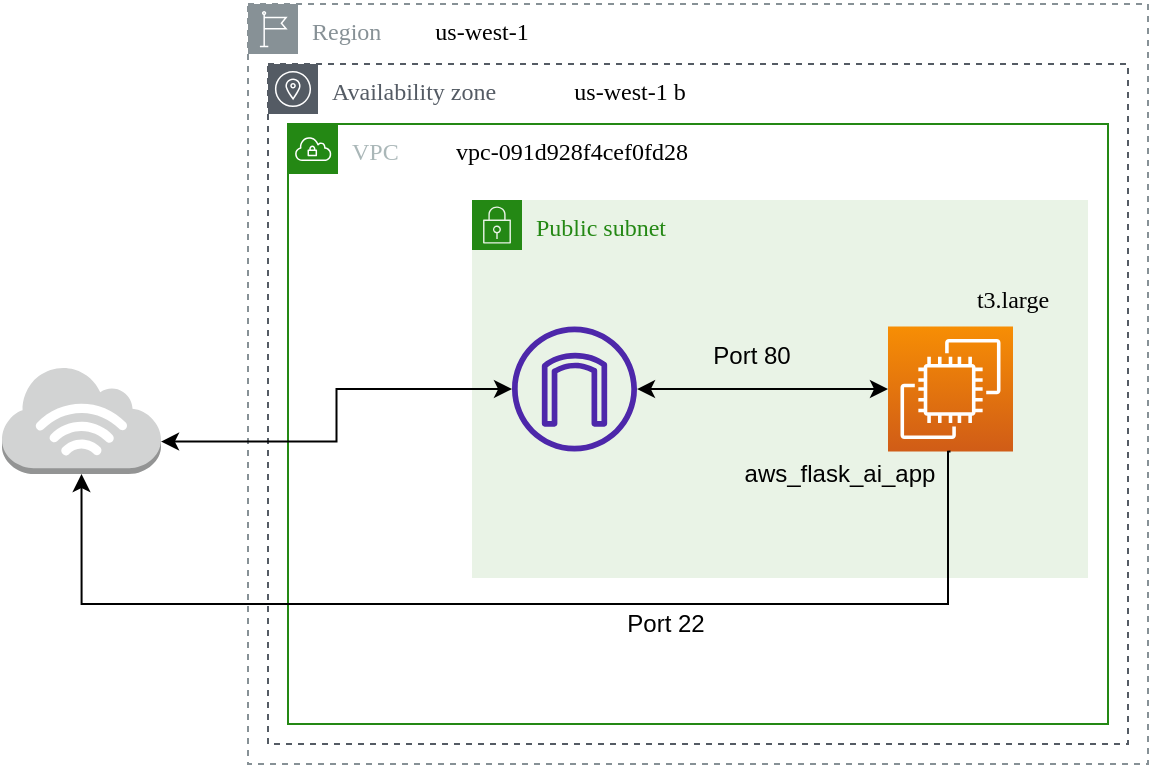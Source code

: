 <mxfile version="21.6.2" type="github">
  <diagram name="Page-1" id="_LPVEoF3XmgwlrlQNc1Z">
    <mxGraphModel dx="1434" dy="820" grid="1" gridSize="10" guides="1" tooltips="1" connect="1" arrows="1" fold="1" page="1" pageScale="1" pageWidth="1600" pageHeight="900" math="0" shadow="0">
      <root>
        <mxCell id="0" />
        <mxCell id="1" parent="0" />
        <mxCell id="8saEMStAEFfvwQkuhHxn-32" value="Region" style="outlineConnect=0;gradientColor=none;html=1;whiteSpace=wrap;fontSize=12;fontStyle=0;shape=mxgraph.aws4.group;grIcon=mxgraph.aws4.group_region;strokeColor=#879196;fillColor=none;verticalAlign=top;align=left;spacingLeft=30;fontColor=#879196;dashed=1;hachureGap=4;fontFamily=Verdana;" vertex="1" parent="1">
          <mxGeometry x="350" y="230" width="450" height="380" as="geometry" />
        </mxCell>
        <mxCell id="8saEMStAEFfvwQkuhHxn-33" value="&lt;font style=&quot;font-size: 12px;&quot;&gt;us-west-1&lt;/font&gt;" style="text;html=1;strokeColor=none;fillColor=none;align=center;verticalAlign=middle;whiteSpace=wrap;rounded=0;fontSize=20;fontFamily=Verdana;" vertex="1" parent="1">
          <mxGeometry x="432" y="230" width="70" height="20" as="geometry" />
        </mxCell>
        <mxCell id="8saEMStAEFfvwQkuhHxn-34" value="Availability zone" style="outlineConnect=0;gradientColor=none;html=1;whiteSpace=wrap;fontSize=12;fontStyle=0;shape=mxgraph.aws4.group;grIcon=mxgraph.aws4.group_availability_zone;strokeColor=#545B64;fillColor=none;verticalAlign=top;align=left;spacingLeft=30;fontColor=#545B64;dashed=1;hachureGap=4;fontFamily=Verdana;" vertex="1" parent="1">
          <mxGeometry x="360" y="260" width="430" height="340" as="geometry" />
        </mxCell>
        <mxCell id="8saEMStAEFfvwQkuhHxn-35" value="&lt;font style=&quot;font-size: 12px;&quot;&gt;us-west-1 b&lt;br&gt;&lt;/font&gt;" style="text;html=1;strokeColor=none;fillColor=none;align=center;verticalAlign=middle;whiteSpace=wrap;rounded=0;fontSize=20;fontFamily=Verdana;" vertex="1" parent="1">
          <mxGeometry x="502" y="260" width="78" height="20" as="geometry" />
        </mxCell>
        <mxCell id="8saEMStAEFfvwQkuhHxn-36" value="VPC" style="points=[[0,0],[0.25,0],[0.5,0],[0.75,0],[1,0],[1,0.25],[1,0.5],[1,0.75],[1,1],[0.75,1],[0.5,1],[0.25,1],[0,1],[0,0.75],[0,0.5],[0,0.25]];outlineConnect=0;gradientColor=none;html=1;whiteSpace=wrap;fontSize=12;fontStyle=0;container=1;pointerEvents=0;collapsible=0;recursiveResize=0;shape=mxgraph.aws4.group;grIcon=mxgraph.aws4.group_vpc;strokeColor=#248814;fillColor=none;verticalAlign=top;align=left;spacingLeft=30;fontColor=#AAB7B8;dashed=0;hachureGap=4;fontFamily=Verdana;" vertex="1" parent="1">
          <mxGeometry x="370" y="290" width="410" height="300" as="geometry" />
        </mxCell>
        <mxCell id="8saEMStAEFfvwQkuhHxn-37" value="&lt;font style=&quot;font-size: 12px;&quot; face=&quot;Verdana&quot;&gt;vpc-091d928f4cef0fd28&lt;/font&gt;" style="text;html=1;strokeColor=none;fillColor=none;align=center;verticalAlign=middle;whiteSpace=wrap;rounded=0;fontSize=20;fontFamily=Architects Daughter;" vertex="1" parent="8saEMStAEFfvwQkuhHxn-36">
          <mxGeometry x="52" width="180" height="22" as="geometry" />
        </mxCell>
        <mxCell id="8saEMStAEFfvwQkuhHxn-42" value="Public subnet" style="points=[[0,0],[0.25,0],[0.5,0],[0.75,0],[1,0],[1,0.25],[1,0.5],[1,0.75],[1,1],[0.75,1],[0.5,1],[0.25,1],[0,1],[0,0.75],[0,0.5],[0,0.25]];outlineConnect=0;gradientColor=none;html=1;whiteSpace=wrap;fontSize=12;fontStyle=0;container=1;pointerEvents=0;collapsible=0;recursiveResize=0;shape=mxgraph.aws4.group;grIcon=mxgraph.aws4.group_security_group;grStroke=0;strokeColor=#248814;fillColor=#E9F3E6;verticalAlign=top;align=left;spacingLeft=30;fontColor=#248814;dashed=0;hachureGap=4;fontFamily=Verdana;" vertex="1" parent="8saEMStAEFfvwQkuhHxn-36">
          <mxGeometry x="92" y="38" width="308" height="189" as="geometry" />
        </mxCell>
        <mxCell id="8saEMStAEFfvwQkuhHxn-44" value="" style="points=[[0,0,0],[0.25,0,0],[0.5,0,0],[0.75,0,0],[1,0,0],[0,1,0],[0.25,1,0],[0.5,1,0],[0.75,1,0],[1,1,0],[0,0.25,0],[0,0.5,0],[0,0.75,0],[1,0.25,0],[1,0.5,0],[1,0.75,0]];outlineConnect=0;fontColor=#232F3E;gradientColor=#F78E04;gradientDirection=north;fillColor=#D05C17;strokeColor=#ffffff;dashed=0;verticalLabelPosition=bottom;verticalAlign=top;align=center;html=1;fontSize=12;fontStyle=0;aspect=fixed;shape=mxgraph.aws4.resourceIcon;resIcon=mxgraph.aws4.ec2;hachureGap=4;fontFamily=Architects Daughter;fontSource=https%3A%2F%2Ffonts.googleapis.com%2Fcss%3Ffamily%3DArchitects%2BDaughter;" vertex="1" parent="8saEMStAEFfvwQkuhHxn-42">
          <mxGeometry x="208" y="63.25" width="62.5" height="62.5" as="geometry" />
        </mxCell>
        <mxCell id="8saEMStAEFfvwQkuhHxn-48" value="" style="edgeStyle=orthogonalEdgeStyle;rounded=0;orthogonalLoop=1;jettySize=auto;html=1;startArrow=classic;startFill=1;entryX=0;entryY=0.5;entryDx=0;entryDy=0;entryPerimeter=0;" edge="1" parent="8saEMStAEFfvwQkuhHxn-42" source="8saEMStAEFfvwQkuhHxn-49" target="8saEMStAEFfvwQkuhHxn-44">
          <mxGeometry relative="1" as="geometry">
            <mxPoint x="146" y="94.5" as="targetPoint" />
          </mxGeometry>
        </mxCell>
        <mxCell id="8saEMStAEFfvwQkuhHxn-49" value="" style="sketch=0;outlineConnect=0;fontColor=#232F3E;gradientColor=none;fillColor=#4D27AA;strokeColor=none;dashed=0;verticalLabelPosition=bottom;verticalAlign=top;align=center;html=1;fontSize=12;fontStyle=0;aspect=fixed;pointerEvents=1;shape=mxgraph.aws4.internet_gateway;" vertex="1" parent="8saEMStAEFfvwQkuhHxn-42">
          <mxGeometry x="20" y="63.25" width="62.5" height="62.5" as="geometry" />
        </mxCell>
        <mxCell id="8saEMStAEFfvwQkuhHxn-51" value="Port 80" style="text;html=1;strokeColor=none;fillColor=none;align=center;verticalAlign=middle;whiteSpace=wrap;rounded=0;" vertex="1" parent="8saEMStAEFfvwQkuhHxn-42">
          <mxGeometry x="70.5" y="63.25" width="137.5" height="30" as="geometry" />
        </mxCell>
        <mxCell id="8saEMStAEFfvwQkuhHxn-41" value="&lt;font face=&quot;Verdana&quot;&gt;t3.large&lt;/font&gt;" style="text;html=1;strokeColor=none;fillColor=none;align=center;verticalAlign=middle;whiteSpace=wrap;rounded=0;fontSize=12;fontFamily=Architects Daughter;" vertex="1" parent="8saEMStAEFfvwQkuhHxn-42">
          <mxGeometry x="208" y="42" width="125" height="15" as="geometry" />
        </mxCell>
        <mxCell id="8saEMStAEFfvwQkuhHxn-55" value="" style="outlineConnect=0;dashed=0;verticalLabelPosition=bottom;verticalAlign=top;align=center;html=1;shape=mxgraph.aws3.internet_3;fillColor=#D2D3D3;gradientColor=none;" vertex="1" parent="1">
          <mxGeometry x="227" y="411" width="79.5" height="54" as="geometry" />
        </mxCell>
        <mxCell id="8saEMStAEFfvwQkuhHxn-56" style="edgeStyle=orthogonalEdgeStyle;rounded=0;orthogonalLoop=1;jettySize=auto;html=1;entryX=1;entryY=0.7;entryDx=0;entryDy=0;entryPerimeter=0;startArrow=classic;startFill=1;" edge="1" parent="1" source="8saEMStAEFfvwQkuhHxn-49" target="8saEMStAEFfvwQkuhHxn-55">
          <mxGeometry relative="1" as="geometry" />
        </mxCell>
        <mxCell id="8saEMStAEFfvwQkuhHxn-60" style="edgeStyle=orthogonalEdgeStyle;rounded=0;orthogonalLoop=1;jettySize=auto;html=1;exitX=0.5;exitY=1;exitDx=0;exitDy=0;exitPerimeter=0;entryX=0.5;entryY=1;entryDx=0;entryDy=0;entryPerimeter=0;" edge="1" parent="1" source="8saEMStAEFfvwQkuhHxn-44" target="8saEMStAEFfvwQkuhHxn-55">
          <mxGeometry relative="1" as="geometry">
            <Array as="points">
              <mxPoint x="700" y="454" />
              <mxPoint x="700" y="530" />
              <mxPoint x="267" y="530" />
            </Array>
          </mxGeometry>
        </mxCell>
        <mxCell id="8saEMStAEFfvwQkuhHxn-62" value="Port 22" style="text;html=1;strokeColor=none;fillColor=none;align=center;verticalAlign=middle;whiteSpace=wrap;rounded=0;" vertex="1" parent="1">
          <mxGeometry x="530" y="525" width="58" height="30" as="geometry" />
        </mxCell>
        <mxCell id="8saEMStAEFfvwQkuhHxn-65" value="aws_flask_ai_app" style="text;html=1;strokeColor=none;fillColor=none;align=center;verticalAlign=middle;whiteSpace=wrap;rounded=0;" vertex="1" parent="1">
          <mxGeometry x="588" y="450" width="116" height="30" as="geometry" />
        </mxCell>
      </root>
    </mxGraphModel>
  </diagram>
</mxfile>
